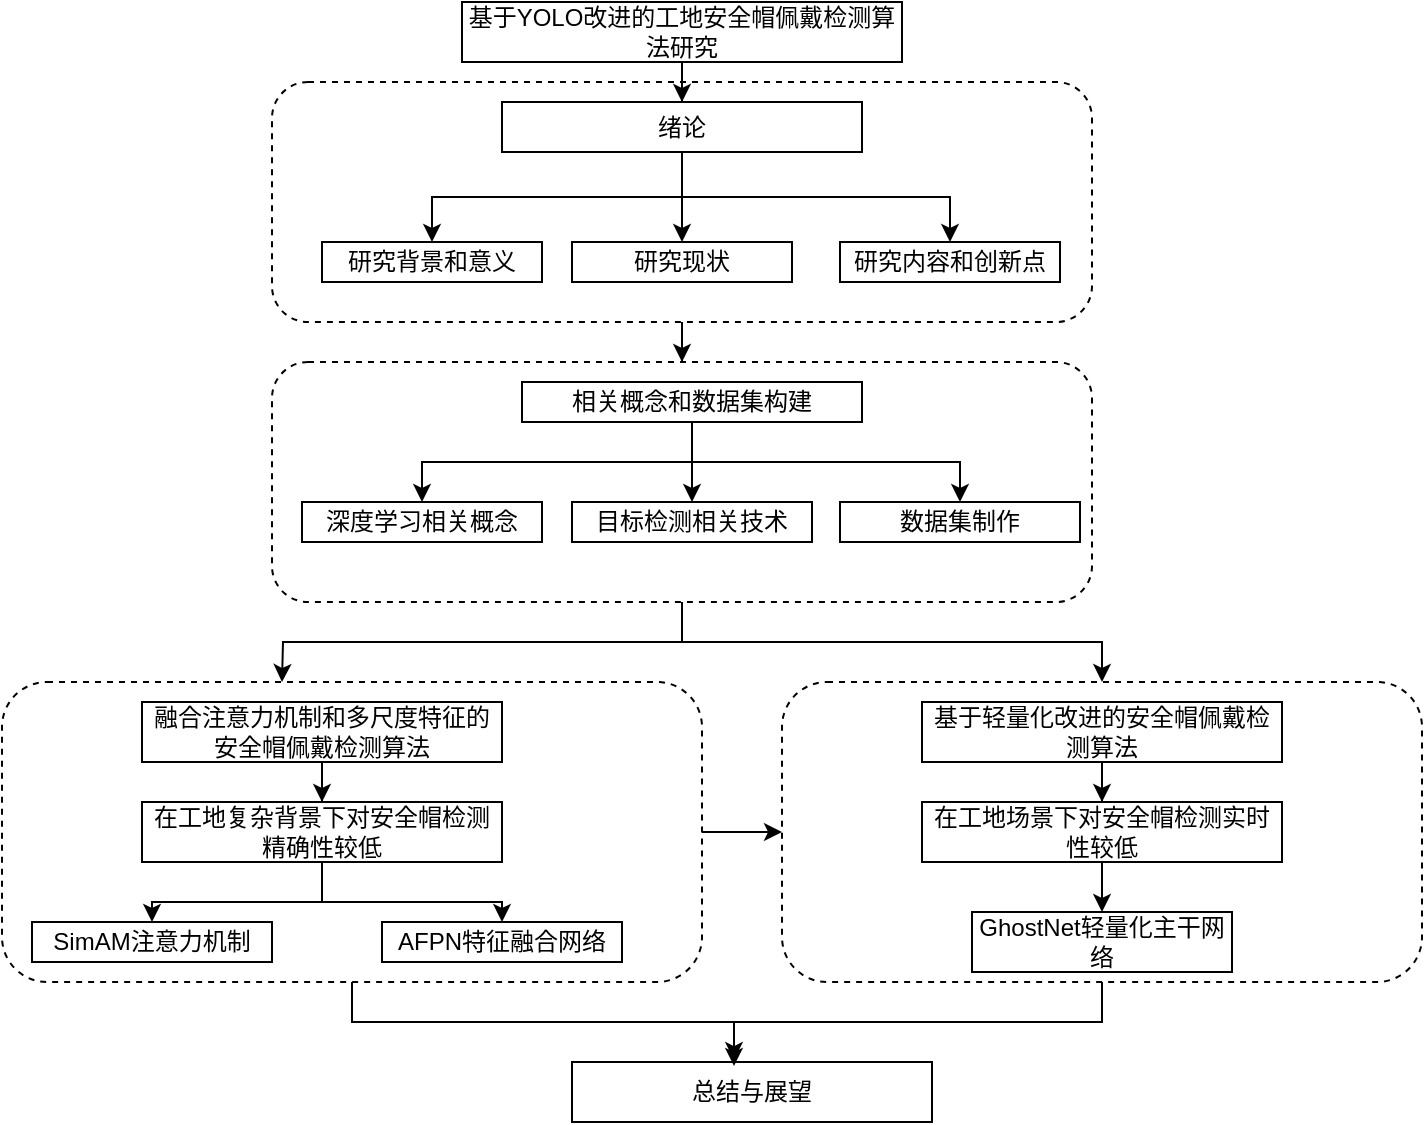 <mxfile version="26.2.13">
  <diagram name="第 1 页" id="_9g_SXq2MBoTsozk7ja0">
    <mxGraphModel dx="2211" dy="777" grid="1" gridSize="10" guides="1" tooltips="1" connect="1" arrows="1" fold="1" page="1" pageScale="1" pageWidth="827" pageHeight="1169" math="0" shadow="0">
      <root>
        <mxCell id="0" />
        <mxCell id="1" parent="0" />
        <mxCell id="fUESMz7QUyZs5_iJd-3Z-3" value="" style="edgeStyle=orthogonalEdgeStyle;rounded=0;orthogonalLoop=1;jettySize=auto;html=1;" edge="1" parent="1" source="fUESMz7QUyZs5_iJd-3Z-1" target="fUESMz7QUyZs5_iJd-3Z-2">
          <mxGeometry relative="1" as="geometry" />
        </mxCell>
        <mxCell id="fUESMz7QUyZs5_iJd-3Z-1" value="基于YOLO改进的工地安全帽佩戴检测算法研究" style="rounded=0;whiteSpace=wrap;html=1;" vertex="1" parent="1">
          <mxGeometry x="170" y="70" width="220" height="30" as="geometry" />
        </mxCell>
        <mxCell id="fUESMz7QUyZs5_iJd-3Z-7" style="edgeStyle=orthogonalEdgeStyle;rounded=0;orthogonalLoop=1;jettySize=auto;html=1;exitX=0.5;exitY=1;exitDx=0;exitDy=0;entryX=0.5;entryY=0;entryDx=0;entryDy=0;" edge="1" parent="1" source="fUESMz7QUyZs5_iJd-3Z-2" target="fUESMz7QUyZs5_iJd-3Z-5">
          <mxGeometry relative="1" as="geometry" />
        </mxCell>
        <mxCell id="fUESMz7QUyZs5_iJd-3Z-8" style="edgeStyle=orthogonalEdgeStyle;rounded=0;orthogonalLoop=1;jettySize=auto;html=1;entryX=0.5;entryY=0;entryDx=0;entryDy=0;" edge="1" parent="1" source="fUESMz7QUyZs5_iJd-3Z-2" target="fUESMz7QUyZs5_iJd-3Z-4">
          <mxGeometry relative="1" as="geometry" />
        </mxCell>
        <mxCell id="fUESMz7QUyZs5_iJd-3Z-9" style="edgeStyle=orthogonalEdgeStyle;rounded=0;orthogonalLoop=1;jettySize=auto;html=1;entryX=0.5;entryY=0;entryDx=0;entryDy=0;" edge="1" parent="1" source="fUESMz7QUyZs5_iJd-3Z-2" target="fUESMz7QUyZs5_iJd-3Z-6">
          <mxGeometry relative="1" as="geometry" />
        </mxCell>
        <mxCell id="fUESMz7QUyZs5_iJd-3Z-2" value="绪论" style="whiteSpace=wrap;html=1;rounded=0;" vertex="1" parent="1">
          <mxGeometry x="190" y="120" width="180" height="25" as="geometry" />
        </mxCell>
        <mxCell id="fUESMz7QUyZs5_iJd-3Z-4" value="研究背景和意义" style="rounded=0;whiteSpace=wrap;html=1;" vertex="1" parent="1">
          <mxGeometry x="100" y="190" width="110" height="20" as="geometry" />
        </mxCell>
        <mxCell id="fUESMz7QUyZs5_iJd-3Z-5" value="研究现状" style="rounded=0;whiteSpace=wrap;html=1;" vertex="1" parent="1">
          <mxGeometry x="225" y="190" width="110" height="20" as="geometry" />
        </mxCell>
        <mxCell id="fUESMz7QUyZs5_iJd-3Z-6" value="研究内容和创新点" style="rounded=0;whiteSpace=wrap;html=1;" vertex="1" parent="1">
          <mxGeometry x="359" y="190" width="110" height="20" as="geometry" />
        </mxCell>
        <mxCell id="fUESMz7QUyZs5_iJd-3Z-12" value="" style="edgeStyle=orthogonalEdgeStyle;rounded=0;orthogonalLoop=1;jettySize=auto;html=1;" edge="1" parent="1" source="fUESMz7QUyZs5_iJd-3Z-10" target="fUESMz7QUyZs5_iJd-3Z-11">
          <mxGeometry relative="1" as="geometry" />
        </mxCell>
        <mxCell id="fUESMz7QUyZs5_iJd-3Z-10" value="" style="rounded=1;whiteSpace=wrap;html=1;fillColor=none;dashed=1;" vertex="1" parent="1">
          <mxGeometry x="75" y="110" width="410" height="120" as="geometry" />
        </mxCell>
        <mxCell id="fUESMz7QUyZs5_iJd-3Z-22" style="edgeStyle=orthogonalEdgeStyle;rounded=0;orthogonalLoop=1;jettySize=auto;html=1;" edge="1" parent="1" source="fUESMz7QUyZs5_iJd-3Z-11">
          <mxGeometry relative="1" as="geometry">
            <mxPoint x="80" y="410" as="targetPoint" />
          </mxGeometry>
        </mxCell>
        <mxCell id="fUESMz7QUyZs5_iJd-3Z-34" style="edgeStyle=orthogonalEdgeStyle;rounded=0;orthogonalLoop=1;jettySize=auto;html=1;exitX=0.5;exitY=1;exitDx=0;exitDy=0;entryX=0.5;entryY=0;entryDx=0;entryDy=0;" edge="1" parent="1" source="fUESMz7QUyZs5_iJd-3Z-11" target="fUESMz7QUyZs5_iJd-3Z-29">
          <mxGeometry relative="1" as="geometry" />
        </mxCell>
        <mxCell id="fUESMz7QUyZs5_iJd-3Z-11" value="" style="rounded=1;whiteSpace=wrap;html=1;fillColor=none;dashed=1;" vertex="1" parent="1">
          <mxGeometry x="75" y="250" width="410" height="120" as="geometry" />
        </mxCell>
        <mxCell id="fUESMz7QUyZs5_iJd-3Z-17" value="" style="edgeStyle=orthogonalEdgeStyle;rounded=0;orthogonalLoop=1;jettySize=auto;html=1;" edge="1" parent="1" source="fUESMz7QUyZs5_iJd-3Z-13" target="fUESMz7QUyZs5_iJd-3Z-15">
          <mxGeometry relative="1" as="geometry" />
        </mxCell>
        <mxCell id="fUESMz7QUyZs5_iJd-3Z-19" style="edgeStyle=orthogonalEdgeStyle;rounded=0;orthogonalLoop=1;jettySize=auto;html=1;exitX=0.5;exitY=1;exitDx=0;exitDy=0;entryX=0.5;entryY=0;entryDx=0;entryDy=0;" edge="1" parent="1" source="fUESMz7QUyZs5_iJd-3Z-13" target="fUESMz7QUyZs5_iJd-3Z-14">
          <mxGeometry relative="1" as="geometry" />
        </mxCell>
        <mxCell id="fUESMz7QUyZs5_iJd-3Z-21" style="edgeStyle=orthogonalEdgeStyle;rounded=0;orthogonalLoop=1;jettySize=auto;html=1;exitX=0.5;exitY=1;exitDx=0;exitDy=0;entryX=0.5;entryY=0;entryDx=0;entryDy=0;" edge="1" parent="1" source="fUESMz7QUyZs5_iJd-3Z-13" target="fUESMz7QUyZs5_iJd-3Z-16">
          <mxGeometry relative="1" as="geometry" />
        </mxCell>
        <mxCell id="fUESMz7QUyZs5_iJd-3Z-13" value="相关概念和数据集构建" style="rounded=0;whiteSpace=wrap;html=1;" vertex="1" parent="1">
          <mxGeometry x="200" y="260" width="170" height="20" as="geometry" />
        </mxCell>
        <mxCell id="fUESMz7QUyZs5_iJd-3Z-14" value="深度学习相关概念" style="rounded=0;whiteSpace=wrap;html=1;" vertex="1" parent="1">
          <mxGeometry x="90" y="320" width="120" height="20" as="geometry" />
        </mxCell>
        <mxCell id="fUESMz7QUyZs5_iJd-3Z-15" value="目标检测相关技术" style="rounded=0;whiteSpace=wrap;html=1;" vertex="1" parent="1">
          <mxGeometry x="225" y="320" width="120" height="20" as="geometry" />
        </mxCell>
        <mxCell id="fUESMz7QUyZs5_iJd-3Z-16" value="数据集制作" style="rounded=0;whiteSpace=wrap;html=1;" vertex="1" parent="1">
          <mxGeometry x="359" y="320" width="120" height="20" as="geometry" />
        </mxCell>
        <mxCell id="fUESMz7QUyZs5_iJd-3Z-35" style="edgeStyle=orthogonalEdgeStyle;rounded=0;orthogonalLoop=1;jettySize=auto;html=1;exitX=1;exitY=0.5;exitDx=0;exitDy=0;entryX=0;entryY=0.5;entryDx=0;entryDy=0;" edge="1" parent="1" source="fUESMz7QUyZs5_iJd-3Z-23" target="fUESMz7QUyZs5_iJd-3Z-29">
          <mxGeometry relative="1" as="geometry" />
        </mxCell>
        <mxCell id="fUESMz7QUyZs5_iJd-3Z-23" value="" style="rounded=1;whiteSpace=wrap;html=1;fillColor=none;dashed=1;" vertex="1" parent="1">
          <mxGeometry x="-60" y="410" width="350" height="150" as="geometry" />
        </mxCell>
        <mxCell id="fUESMz7QUyZs5_iJd-3Z-36" style="edgeStyle=orthogonalEdgeStyle;rounded=0;orthogonalLoop=1;jettySize=auto;html=1;exitX=0.5;exitY=1;exitDx=0;exitDy=0;" edge="1" parent="1" source="fUESMz7QUyZs5_iJd-3Z-24" target="fUESMz7QUyZs5_iJd-3Z-25">
          <mxGeometry relative="1" as="geometry" />
        </mxCell>
        <mxCell id="fUESMz7QUyZs5_iJd-3Z-24" value="融合注意力机制和多尺度特征的安全帽佩戴检测算法" style="rounded=0;whiteSpace=wrap;html=1;" vertex="1" parent="1">
          <mxGeometry x="10" y="420" width="180" height="30" as="geometry" />
        </mxCell>
        <mxCell id="fUESMz7QUyZs5_iJd-3Z-37" style="edgeStyle=orthogonalEdgeStyle;rounded=0;orthogonalLoop=1;jettySize=auto;html=1;exitX=0.5;exitY=1;exitDx=0;exitDy=0;entryX=0.5;entryY=0;entryDx=0;entryDy=0;" edge="1" parent="1" source="fUESMz7QUyZs5_iJd-3Z-25" target="fUESMz7QUyZs5_iJd-3Z-26">
          <mxGeometry relative="1" as="geometry" />
        </mxCell>
        <mxCell id="fUESMz7QUyZs5_iJd-3Z-38" style="edgeStyle=orthogonalEdgeStyle;rounded=0;orthogonalLoop=1;jettySize=auto;html=1;exitX=0.5;exitY=1;exitDx=0;exitDy=0;entryX=0.5;entryY=0;entryDx=0;entryDy=0;" edge="1" parent="1" source="fUESMz7QUyZs5_iJd-3Z-25" target="fUESMz7QUyZs5_iJd-3Z-27">
          <mxGeometry relative="1" as="geometry" />
        </mxCell>
        <mxCell id="fUESMz7QUyZs5_iJd-3Z-25" value="在工地复杂背景下对安全帽检测精确性较低" style="rounded=0;whiteSpace=wrap;html=1;" vertex="1" parent="1">
          <mxGeometry x="10" y="470" width="180" height="30" as="geometry" />
        </mxCell>
        <mxCell id="fUESMz7QUyZs5_iJd-3Z-26" value="SimAM注意力机制" style="rounded=0;whiteSpace=wrap;html=1;" vertex="1" parent="1">
          <mxGeometry x="-45" y="530" width="120" height="20" as="geometry" />
        </mxCell>
        <mxCell id="fUESMz7QUyZs5_iJd-3Z-27" value="AFPN特征融合网络" style="rounded=0;whiteSpace=wrap;html=1;" vertex="1" parent="1">
          <mxGeometry x="130" y="530" width="120" height="20" as="geometry" />
        </mxCell>
        <mxCell id="fUESMz7QUyZs5_iJd-3Z-29" value="" style="rounded=1;whiteSpace=wrap;html=1;fillColor=none;dashed=1;" vertex="1" parent="1">
          <mxGeometry x="330" y="410" width="320" height="150" as="geometry" />
        </mxCell>
        <mxCell id="fUESMz7QUyZs5_iJd-3Z-39" style="edgeStyle=orthogonalEdgeStyle;rounded=0;orthogonalLoop=1;jettySize=auto;html=1;exitX=0.5;exitY=1;exitDx=0;exitDy=0;" edge="1" parent="1" source="fUESMz7QUyZs5_iJd-3Z-30" target="fUESMz7QUyZs5_iJd-3Z-31">
          <mxGeometry relative="1" as="geometry" />
        </mxCell>
        <mxCell id="fUESMz7QUyZs5_iJd-3Z-30" value="基于轻量化改进的安全帽佩戴检测算法" style="rounded=0;whiteSpace=wrap;html=1;" vertex="1" parent="1">
          <mxGeometry x="400" y="420" width="180" height="30" as="geometry" />
        </mxCell>
        <mxCell id="fUESMz7QUyZs5_iJd-3Z-41" style="edgeStyle=orthogonalEdgeStyle;rounded=0;orthogonalLoop=1;jettySize=auto;html=1;exitX=0.5;exitY=1;exitDx=0;exitDy=0;" edge="1" parent="1" source="fUESMz7QUyZs5_iJd-3Z-31" target="fUESMz7QUyZs5_iJd-3Z-32">
          <mxGeometry relative="1" as="geometry" />
        </mxCell>
        <mxCell id="fUESMz7QUyZs5_iJd-3Z-31" value="在工地场景下对安全帽检测实时性较低" style="rounded=0;whiteSpace=wrap;html=1;" vertex="1" parent="1">
          <mxGeometry x="400" y="470" width="180" height="30" as="geometry" />
        </mxCell>
        <mxCell id="fUESMz7QUyZs5_iJd-3Z-32" value="GhostNet轻量化主干网络" style="rounded=0;whiteSpace=wrap;html=1;" vertex="1" parent="1">
          <mxGeometry x="425" y="525" width="130" height="30" as="geometry" />
        </mxCell>
        <mxCell id="fUESMz7QUyZs5_iJd-3Z-42" value="总结与展望" style="rounded=0;whiteSpace=wrap;html=1;" vertex="1" parent="1">
          <mxGeometry x="225" y="600" width="180" height="30" as="geometry" />
        </mxCell>
        <mxCell id="fUESMz7QUyZs5_iJd-3Z-43" style="edgeStyle=orthogonalEdgeStyle;rounded=0;orthogonalLoop=1;jettySize=auto;html=1;exitX=0.5;exitY=1;exitDx=0;exitDy=0;entryX=0.45;entryY=0.067;entryDx=0;entryDy=0;entryPerimeter=0;" edge="1" parent="1" source="fUESMz7QUyZs5_iJd-3Z-23" target="fUESMz7QUyZs5_iJd-3Z-42">
          <mxGeometry relative="1" as="geometry" />
        </mxCell>
        <mxCell id="fUESMz7QUyZs5_iJd-3Z-44" style="edgeStyle=orthogonalEdgeStyle;rounded=0;orthogonalLoop=1;jettySize=auto;html=1;exitX=0.5;exitY=1;exitDx=0;exitDy=0;entryX=0.45;entryY=-0.033;entryDx=0;entryDy=0;entryPerimeter=0;" edge="1" parent="1" source="fUESMz7QUyZs5_iJd-3Z-29" target="fUESMz7QUyZs5_iJd-3Z-42">
          <mxGeometry relative="1" as="geometry" />
        </mxCell>
      </root>
    </mxGraphModel>
  </diagram>
</mxfile>
